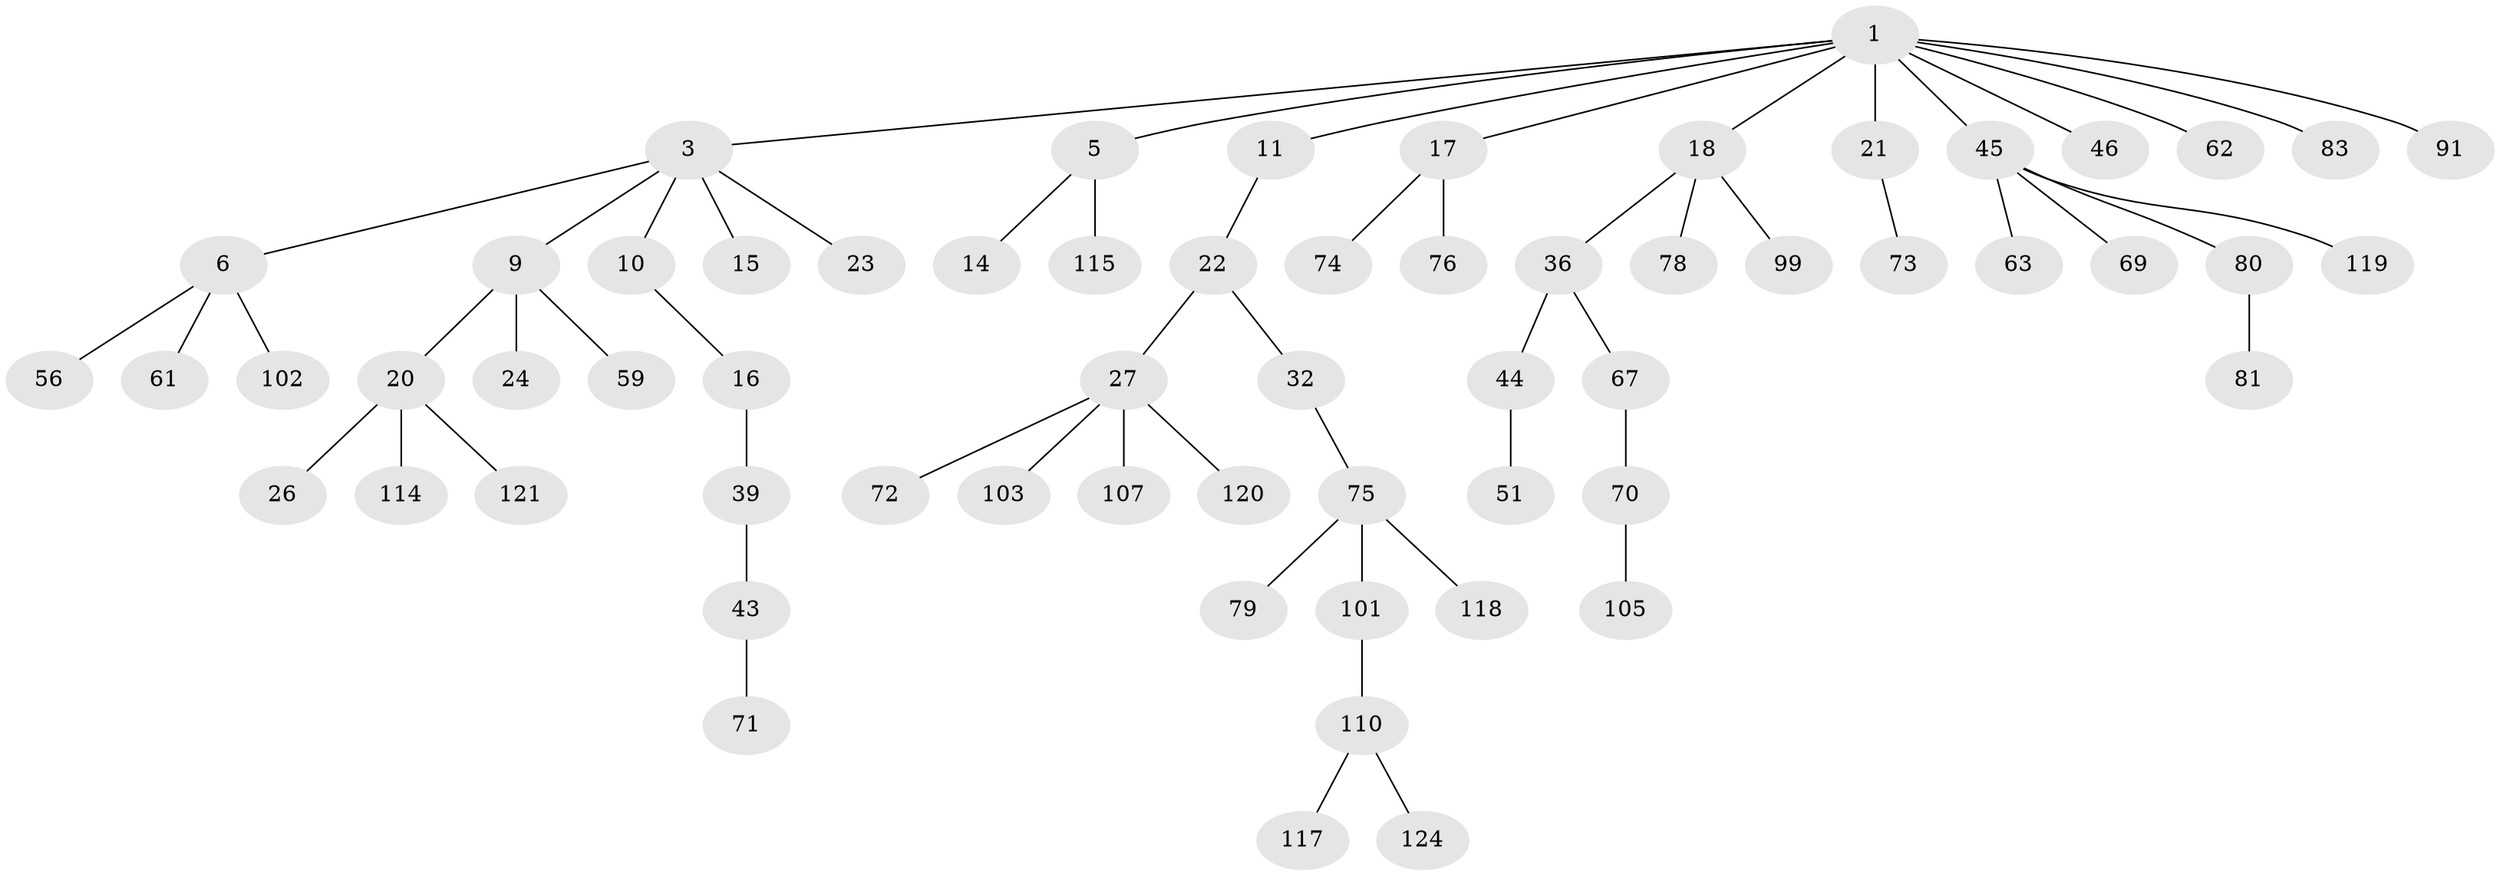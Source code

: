 // original degree distribution, {2: 0.3387096774193548, 8: 0.008064516129032258, 6: 0.024193548387096774, 3: 0.11290322580645161, 5: 0.024193548387096774, 4: 0.04838709677419355, 1: 0.4435483870967742}
// Generated by graph-tools (version 1.1) at 2025/15/03/09/25 04:15:21]
// undirected, 62 vertices, 61 edges
graph export_dot {
graph [start="1"]
  node [color=gray90,style=filled];
  1 [super="+2+7"];
  3 [super="+4"];
  5 [super="+8"];
  6 [super="+13+29"];
  9;
  10;
  11 [super="+12"];
  14 [super="+54+38"];
  15 [super="+40"];
  16 [super="+35+85+123"];
  17 [super="+93+19+55"];
  18 [super="+30"];
  20 [super="+42+33+68+111"];
  21 [super="+25"];
  22;
  23 [super="+49"];
  24 [super="+48+66"];
  26;
  27 [super="+47+41+31"];
  32 [super="+108+116+65"];
  36 [super="+37"];
  39;
  43 [super="+64"];
  44;
  45 [super="+52"];
  46 [super="+109"];
  51;
  56;
  59;
  61 [super="+95"];
  62;
  63 [super="+96"];
  67 [super="+122"];
  69;
  70 [super="+82"];
  71 [super="+92"];
  72;
  73;
  74;
  75 [super="+77+88"];
  76 [super="+84"];
  78;
  79;
  80;
  81;
  83;
  91;
  99;
  101;
  102;
  103;
  105;
  107;
  110 [super="+112"];
  114;
  115;
  117;
  118;
  119;
  120;
  121;
  124;
  1 -- 3;
  1 -- 5;
  1 -- 11;
  1 -- 46;
  1 -- 17;
  1 -- 18;
  1 -- 21;
  1 -- 83;
  1 -- 91;
  1 -- 45;
  1 -- 62;
  3 -- 6;
  3 -- 23;
  3 -- 9;
  3 -- 10;
  3 -- 15;
  5 -- 115;
  5 -- 14;
  6 -- 56;
  6 -- 102;
  6 -- 61;
  9 -- 20;
  9 -- 24;
  9 -- 59;
  10 -- 16;
  11 -- 22;
  16 -- 39;
  17 -- 74;
  17 -- 76;
  18 -- 36;
  18 -- 78;
  18 -- 99;
  20 -- 26;
  20 -- 121;
  20 -- 114;
  21 -- 73;
  22 -- 27;
  22 -- 32;
  27 -- 72;
  27 -- 120;
  27 -- 103;
  27 -- 107;
  32 -- 75;
  36 -- 44;
  36 -- 67;
  39 -- 43;
  43 -- 71;
  44 -- 51;
  45 -- 80;
  45 -- 119;
  45 -- 69;
  45 -- 63;
  67 -- 70;
  70 -- 105;
  75 -- 118;
  75 -- 79;
  75 -- 101;
  80 -- 81;
  101 -- 110;
  110 -- 124;
  110 -- 117;
}
